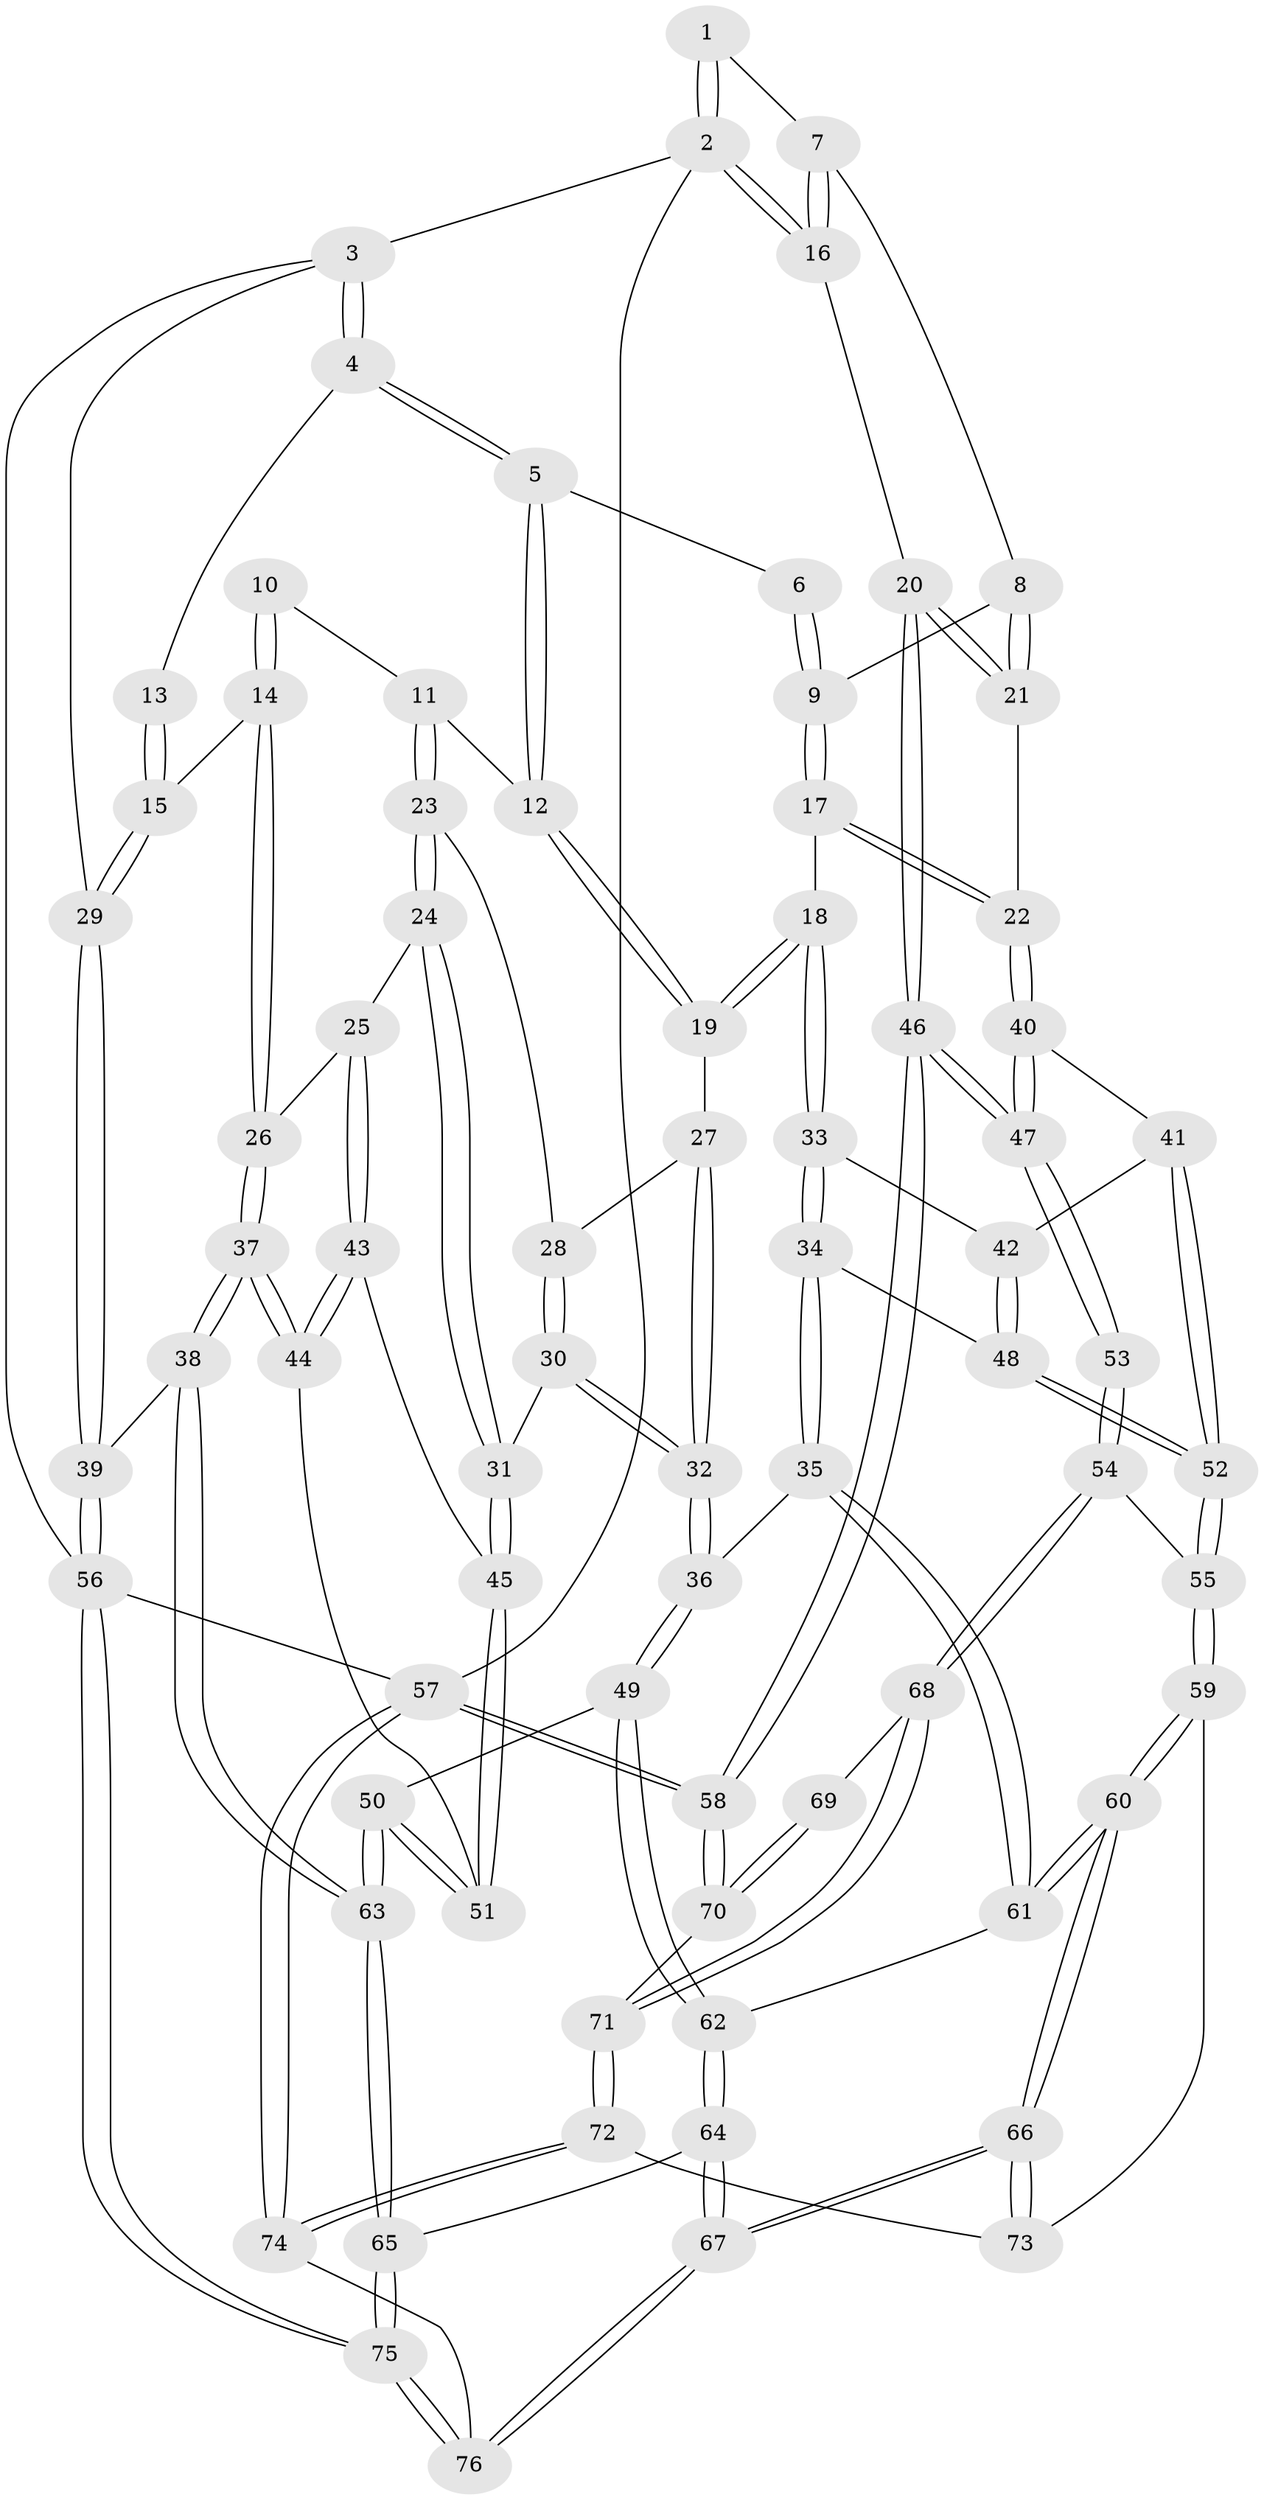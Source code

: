 // coarse degree distribution, {7: 0.044444444444444446, 4: 0.35555555555555557, 5: 0.37777777777777777, 2: 0.022222222222222223, 3: 0.1111111111111111, 6: 0.08888888888888889}
// Generated by graph-tools (version 1.1) at 2025/21/03/04/25 18:21:43]
// undirected, 76 vertices, 187 edges
graph export_dot {
graph [start="1"]
  node [color=gray90,style=filled];
  1 [pos="+0.8944759844852515+0"];
  2 [pos="+1+0"];
  3 [pos="+0+0"];
  4 [pos="+0+0"];
  5 [pos="+0.5007366038700609+0"];
  6 [pos="+0.5995211986530997+0"];
  7 [pos="+0.9328809124909615+0.10965833886836893"];
  8 [pos="+0.8649183070642041+0.13663995587789945"];
  9 [pos="+0.8420586895602551+0.13457909448078068"];
  10 [pos="+0.21494618181946862+0.15208663196528455"];
  11 [pos="+0.42442025021952273+0.060670021983539366"];
  12 [pos="+0.49832566787985816+0"];
  13 [pos="+0.1553927996707416+0.11783117792320444"];
  14 [pos="+0.195962350151089+0.32941279306944"];
  15 [pos="+0.09311426936391261+0.30093709692649956"];
  16 [pos="+1+0.14296466540307073"];
  17 [pos="+0.7117606423587111+0.3220901414963721"];
  18 [pos="+0.6897307878717208+0.3226091561007909"];
  19 [pos="+0.6398112345581608+0.278942544082212"];
  20 [pos="+1+0.3272769119858905"];
  21 [pos="+0.9214016223453622+0.27970909760412566"];
  22 [pos="+0.8113259082543683+0.3782581790528639"];
  23 [pos="+0.36724508947393647+0.2803394405567282"];
  24 [pos="+0.2722781642433256+0.3260240031321239"];
  25 [pos="+0.21714706511582815+0.34120502615348053"];
  26 [pos="+0.2074106964933853+0.33746337837461354"];
  27 [pos="+0.5181016093583021+0.3174001231683493"];
  28 [pos="+0.3879407605597744+0.29767780339903116"];
  29 [pos="+0+0.28137721245817804"];
  30 [pos="+0.45849363996860504+0.4736106022676653"];
  31 [pos="+0.39150805326829985+0.4889358741436452"];
  32 [pos="+0.49922333429270377+0.49105088423855214"];
  33 [pos="+0.6837034047941168+0.33398891166908856"];
  34 [pos="+0.5583863891618086+0.5138763371486386"];
  35 [pos="+0.5467854558134363+0.5174703081953742"];
  36 [pos="+0.505685433973215+0.4957846801838322"];
  37 [pos="+0.03283719548686455+0.5815219604291647"];
  38 [pos="+0+0.6133645236756026"];
  39 [pos="+0+0.5897052338927002"];
  40 [pos="+0.8716613629717367+0.47559916087817283"];
  41 [pos="+0.8113813485448981+0.5176602082856437"];
  42 [pos="+0.7178624754776696+0.5099846203679188"];
  43 [pos="+0.2212044819002927+0.3620221632750509"];
  44 [pos="+0.2224999459548581+0.5106752744483525"];
  45 [pos="+0.3557831121879058+0.5104231582933497"];
  46 [pos="+1+0.57141461338134"];
  47 [pos="+1+0.5565233869094292"];
  48 [pos="+0.6358991812669822+0.5508468868740503"];
  49 [pos="+0.37501604718850384+0.6121068230924646"];
  50 [pos="+0.29778442206286576+0.6015799301681416"];
  51 [pos="+0.2965260928692865+0.585588783457314"];
  52 [pos="+0.7250020118731955+0.6494625099446196"];
  53 [pos="+0.9937574002499714+0.5911001037287608"];
  54 [pos="+0.7625065018198967+0.6917307491149315"];
  55 [pos="+0.7285095022805637+0.6727532836687244"];
  56 [pos="+0+1"];
  57 [pos="+1+1"];
  58 [pos="+1+1"];
  59 [pos="+0.6777941980972958+0.7076861668502193"];
  60 [pos="+0.5979321239839678+0.7476813452442835"];
  61 [pos="+0.5185406351553982+0.6342168124635958"];
  62 [pos="+0.4645616385794306+0.6578876133014571"];
  63 [pos="+0.22116709535745885+0.7808853890390143"];
  64 [pos="+0.3804528872170467+0.7848475018599818"];
  65 [pos="+0.2263918995326299+0.7935948790118261"];
  66 [pos="+0.5694111540540372+0.8428073240199152"];
  67 [pos="+0.5534124764623395+0.8719582071569169"];
  68 [pos="+0.7756420741458177+0.7149328008290804"];
  69 [pos="+0.8766785001199924+0.7189867735362494"];
  70 [pos="+0.8785285274432508+0.7880326830638448"];
  71 [pos="+0.7871139783008049+0.7445223738749068"];
  72 [pos="+0.7654345512283836+0.8304040178713882"];
  73 [pos="+0.7227555807412231+0.8208146675767597"];
  74 [pos="+0.8915930775543386+1"];
  75 [pos="+0.12256681474769754+1"];
  76 [pos="+0.5917181202661225+1"];
  1 -- 2;
  1 -- 2;
  1 -- 7;
  2 -- 3;
  2 -- 16;
  2 -- 16;
  2 -- 57;
  3 -- 4;
  3 -- 4;
  3 -- 29;
  3 -- 56;
  4 -- 5;
  4 -- 5;
  4 -- 13;
  5 -- 6;
  5 -- 12;
  5 -- 12;
  6 -- 9;
  6 -- 9;
  7 -- 8;
  7 -- 16;
  7 -- 16;
  8 -- 9;
  8 -- 21;
  8 -- 21;
  9 -- 17;
  9 -- 17;
  10 -- 11;
  10 -- 14;
  10 -- 14;
  11 -- 12;
  11 -- 23;
  11 -- 23;
  12 -- 19;
  12 -- 19;
  13 -- 15;
  13 -- 15;
  14 -- 15;
  14 -- 26;
  14 -- 26;
  15 -- 29;
  15 -- 29;
  16 -- 20;
  17 -- 18;
  17 -- 22;
  17 -- 22;
  18 -- 19;
  18 -- 19;
  18 -- 33;
  18 -- 33;
  19 -- 27;
  20 -- 21;
  20 -- 21;
  20 -- 46;
  20 -- 46;
  21 -- 22;
  22 -- 40;
  22 -- 40;
  23 -- 24;
  23 -- 24;
  23 -- 28;
  24 -- 25;
  24 -- 31;
  24 -- 31;
  25 -- 26;
  25 -- 43;
  25 -- 43;
  26 -- 37;
  26 -- 37;
  27 -- 28;
  27 -- 32;
  27 -- 32;
  28 -- 30;
  28 -- 30;
  29 -- 39;
  29 -- 39;
  30 -- 31;
  30 -- 32;
  30 -- 32;
  31 -- 45;
  31 -- 45;
  32 -- 36;
  32 -- 36;
  33 -- 34;
  33 -- 34;
  33 -- 42;
  34 -- 35;
  34 -- 35;
  34 -- 48;
  35 -- 36;
  35 -- 61;
  35 -- 61;
  36 -- 49;
  36 -- 49;
  37 -- 38;
  37 -- 38;
  37 -- 44;
  37 -- 44;
  38 -- 39;
  38 -- 63;
  38 -- 63;
  39 -- 56;
  39 -- 56;
  40 -- 41;
  40 -- 47;
  40 -- 47;
  41 -- 42;
  41 -- 52;
  41 -- 52;
  42 -- 48;
  42 -- 48;
  43 -- 44;
  43 -- 44;
  43 -- 45;
  44 -- 51;
  45 -- 51;
  45 -- 51;
  46 -- 47;
  46 -- 47;
  46 -- 58;
  46 -- 58;
  47 -- 53;
  47 -- 53;
  48 -- 52;
  48 -- 52;
  49 -- 50;
  49 -- 62;
  49 -- 62;
  50 -- 51;
  50 -- 51;
  50 -- 63;
  50 -- 63;
  52 -- 55;
  52 -- 55;
  53 -- 54;
  53 -- 54;
  54 -- 55;
  54 -- 68;
  54 -- 68;
  55 -- 59;
  55 -- 59;
  56 -- 75;
  56 -- 75;
  56 -- 57;
  57 -- 58;
  57 -- 58;
  57 -- 74;
  57 -- 74;
  58 -- 70;
  58 -- 70;
  59 -- 60;
  59 -- 60;
  59 -- 73;
  60 -- 61;
  60 -- 61;
  60 -- 66;
  60 -- 66;
  61 -- 62;
  62 -- 64;
  62 -- 64;
  63 -- 65;
  63 -- 65;
  64 -- 65;
  64 -- 67;
  64 -- 67;
  65 -- 75;
  65 -- 75;
  66 -- 67;
  66 -- 67;
  66 -- 73;
  66 -- 73;
  67 -- 76;
  67 -- 76;
  68 -- 69;
  68 -- 71;
  68 -- 71;
  69 -- 70;
  69 -- 70;
  70 -- 71;
  71 -- 72;
  71 -- 72;
  72 -- 73;
  72 -- 74;
  72 -- 74;
  74 -- 76;
  75 -- 76;
  75 -- 76;
}
